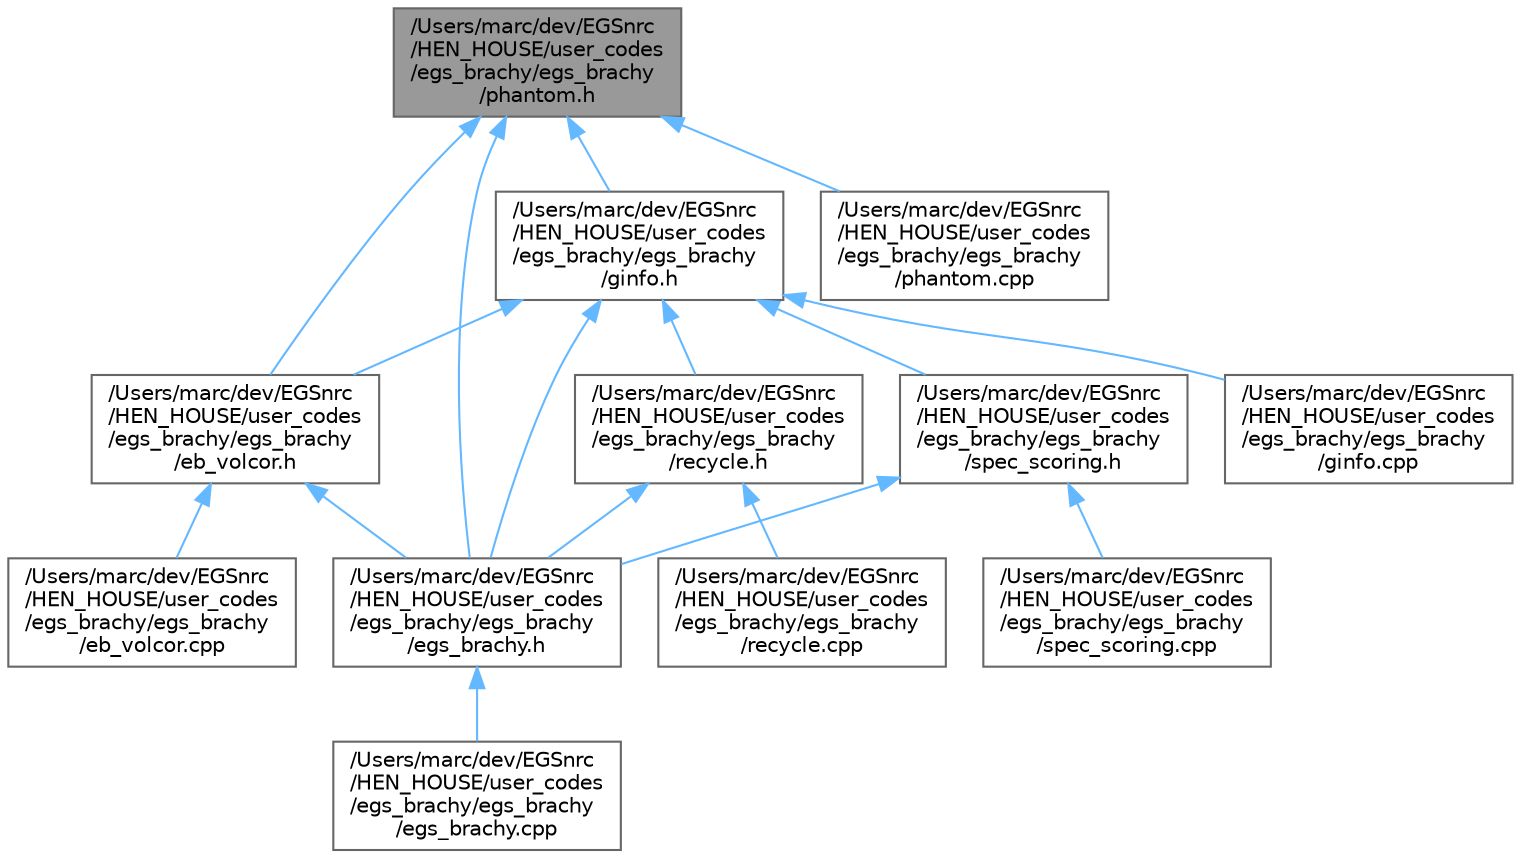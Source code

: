 digraph "/Users/marc/dev/EGSnrc/HEN_HOUSE/user_codes/egs_brachy/egs_brachy/phantom.h"
{
 // LATEX_PDF_SIZE
  bgcolor="transparent";
  edge [fontname=Helvetica,fontsize=10,labelfontname=Helvetica,labelfontsize=10];
  node [fontname=Helvetica,fontsize=10,shape=box,height=0.2,width=0.4];
  Node1 [label="/Users/marc/dev/EGSnrc\l/HEN_HOUSE/user_codes\l/egs_brachy/egs_brachy\l/phantom.h",height=0.2,width=0.4,color="gray40", fillcolor="grey60", style="filled", fontcolor="black",tooltip="Header file for phantom objects."];
  Node1 -> Node2 [dir="back",color="steelblue1",style="solid"];
  Node2 [label="/Users/marc/dev/EGSnrc\l/HEN_HOUSE/user_codes\l/egs_brachy/egs_brachy\l/eb_volcor.h",height=0.2,width=0.4,color="grey40", fillcolor="white", style="filled",URL="$eb__volcor_8h.html",tooltip="Volume correction routines for egs_brachy."];
  Node2 -> Node3 [dir="back",color="steelblue1",style="solid"];
  Node3 [label="/Users/marc/dev/EGSnrc\l/HEN_HOUSE/user_codes\l/egs_brachy/egs_brachy\l/eb_volcor.cpp",height=0.2,width=0.4,color="grey40", fillcolor="white", style="filled",URL="$eb__volcor_8cpp.html",tooltip="Main implementation of volume correction routines."];
  Node2 -> Node4 [dir="back",color="steelblue1",style="solid"];
  Node4 [label="/Users/marc/dev/EGSnrc\l/HEN_HOUSE/user_codes\l/egs_brachy/egs_brachy\l/egs_brachy.h",height=0.2,width=0.4,color="grey40", fillcolor="white", style="filled",URL="$egs__brachy_8h.html",tooltip="the main egs_brachy application header file"];
  Node4 -> Node5 [dir="back",color="steelblue1",style="solid"];
  Node5 [label="/Users/marc/dev/EGSnrc\l/HEN_HOUSE/user_codes\l/egs_brachy/egs_brachy\l/egs_brachy.cpp",height=0.2,width=0.4,color="grey40", fillcolor="white", style="filled",URL="$egs__brachy_8cpp.html",tooltip="the main egs_brachy application implementation file"];
  Node1 -> Node4 [dir="back",color="steelblue1",style="solid"];
  Node1 -> Node6 [dir="back",color="steelblue1",style="solid"];
  Node6 [label="/Users/marc/dev/EGSnrc\l/HEN_HOUSE/user_codes\l/egs_brachy/egs_brachy\l/ginfo.h",height=0.2,width=0.4,color="grey40", fillcolor="white", style="filled",URL="$ginfo_8h.html",tooltip="ginfo contains classes for organizing information about the geometries present in an egs_brachy simul..."];
  Node6 -> Node2 [dir="back",color="steelblue1",style="solid"];
  Node6 -> Node4 [dir="back",color="steelblue1",style="solid"];
  Node6 -> Node7 [dir="back",color="steelblue1",style="solid"];
  Node7 [label="/Users/marc/dev/EGSnrc\l/HEN_HOUSE/user_codes\l/egs_brachy/egs_brachy\l/ginfo.cpp",height=0.2,width=0.4,color="grey40", fillcolor="white", style="filled",URL="$ginfo_8cpp.html",tooltip="implementation of Geometry Info class."];
  Node6 -> Node8 [dir="back",color="steelblue1",style="solid"];
  Node8 [label="/Users/marc/dev/EGSnrc\l/HEN_HOUSE/user_codes\l/egs_brachy/egs_brachy\l/recycle.h",height=0.2,width=0.4,color="grey40", fillcolor="white", style="filled",URL="$recycle_8h.html",tooltip="class definitions for recycling"];
  Node8 -> Node4 [dir="back",color="steelblue1",style="solid"];
  Node8 -> Node9 [dir="back",color="steelblue1",style="solid"];
  Node9 [label="/Users/marc/dev/EGSnrc\l/HEN_HOUSE/user_codes\l/egs_brachy/egs_brachy\l/recycle.cpp",height=0.2,width=0.4,color="grey40", fillcolor="white", style="filled",URL="$recycle_8cpp.html",tooltip="class imlementations for recycling"];
  Node6 -> Node10 [dir="back",color="steelblue1",style="solid"];
  Node10 [label="/Users/marc/dev/EGSnrc\l/HEN_HOUSE/user_codes\l/egs_brachy/egs_brachy\l/spec_scoring.h",height=0.2,width=0.4,color="grey40", fillcolor="white", style="filled",URL="$spec__scoring_8h.html",tooltip="Definition of spectrum scoring classes."];
  Node10 -> Node4 [dir="back",color="steelblue1",style="solid"];
  Node10 -> Node11 [dir="back",color="steelblue1",style="solid"];
  Node11 [label="/Users/marc/dev/EGSnrc\l/HEN_HOUSE/user_codes\l/egs_brachy/egs_brachy\l/spec_scoring.cpp",height=0.2,width=0.4,color="grey40", fillcolor="white", style="filled",URL="$spec__scoring_8cpp.html",tooltip="implementation of spectrum scoring classes."];
  Node1 -> Node12 [dir="back",color="steelblue1",style="solid"];
  Node12 [label="/Users/marc/dev/EGSnrc\l/HEN_HOUSE/user_codes\l/egs_brachy/egs_brachy\l/phantom.cpp",height=0.2,width=0.4,color="grey40", fillcolor="white", style="filled",URL="$phantom_8cpp.html",tooltip="Implementation of phantom objects."];
}
